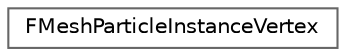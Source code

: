 digraph "Graphical Class Hierarchy"
{
 // INTERACTIVE_SVG=YES
 // LATEX_PDF_SIZE
  bgcolor="transparent";
  edge [fontname=Helvetica,fontsize=10,labelfontname=Helvetica,labelfontsize=10];
  node [fontname=Helvetica,fontsize=10,shape=box,height=0.2,width=0.4];
  rankdir="LR";
  Node0 [id="Node000000",label="FMeshParticleInstanceVertex",height=0.2,width=0.4,color="grey40", fillcolor="white", style="filled",URL="$d6/d31/structFMeshParticleInstanceVertex.html",tooltip=" "];
}
